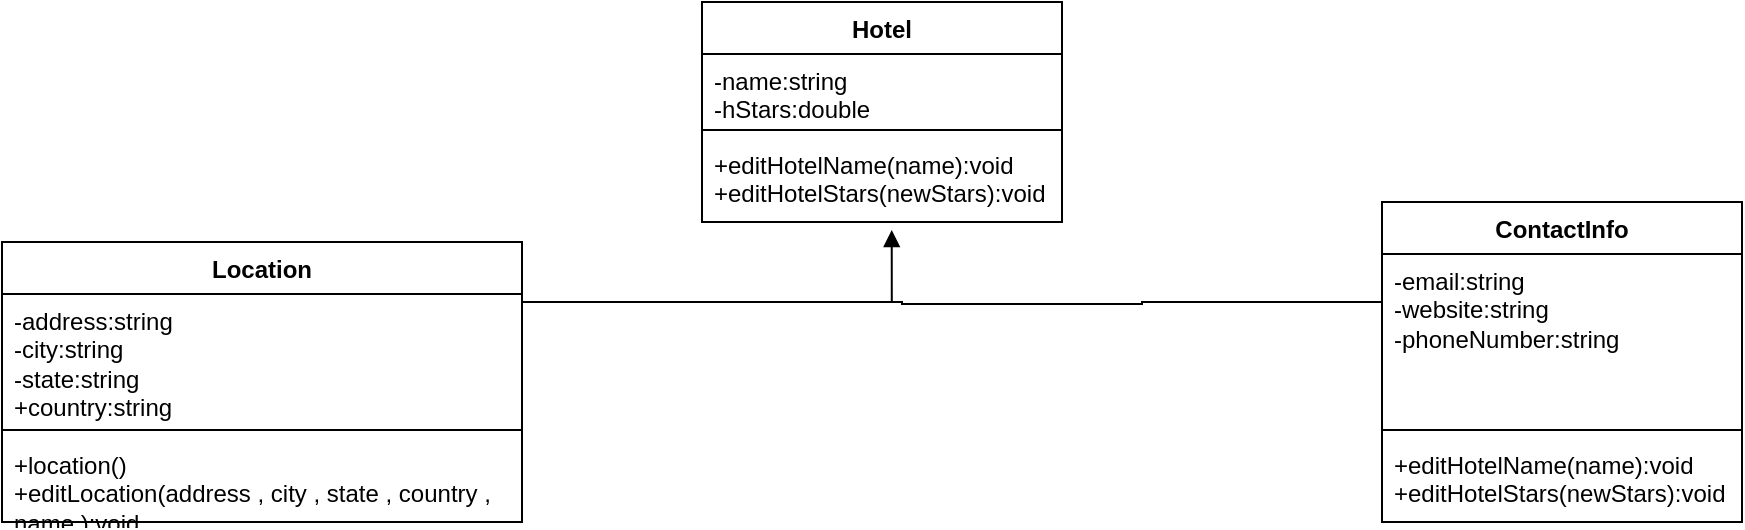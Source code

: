 <mxfile version="24.7.17">
  <diagram id="C5RBs43oDa-KdzZeNtuy" name="Page-1">
    <mxGraphModel dx="1647" dy="408" grid="1" gridSize="10" guides="1" tooltips="1" connect="1" arrows="1" fold="1" page="1" pageScale="1" pageWidth="827" pageHeight="1169" math="0" shadow="0">
      <root>
        <mxCell id="WIyWlLk6GJQsqaUBKTNV-0" />
        <mxCell id="WIyWlLk6GJQsqaUBKTNV-1" parent="WIyWlLk6GJQsqaUBKTNV-0" />
        <mxCell id="yHrM_yajXBEPBqZugzBF-0" value="Hotel" style="swimlane;fontStyle=1;align=center;verticalAlign=top;childLayout=stackLayout;horizontal=1;startSize=26;horizontalStack=0;resizeParent=1;resizeParentMax=0;resizeLast=0;collapsible=1;marginBottom=0;whiteSpace=wrap;html=1;" vertex="1" parent="WIyWlLk6GJQsqaUBKTNV-1">
          <mxGeometry x="290" y="40" width="180" height="110" as="geometry" />
        </mxCell>
        <mxCell id="yHrM_yajXBEPBqZugzBF-1" value="-name:string&lt;div&gt;-hStars:double&lt;/div&gt;&lt;div&gt;&lt;div&gt;&lt;br&gt;&lt;/div&gt;&lt;/div&gt;" style="text;strokeColor=none;fillColor=none;align=left;verticalAlign=top;spacingLeft=4;spacingRight=4;overflow=hidden;rotatable=0;points=[[0,0.5],[1,0.5]];portConstraint=eastwest;whiteSpace=wrap;html=1;" vertex="1" parent="yHrM_yajXBEPBqZugzBF-0">
          <mxGeometry y="26" width="180" height="34" as="geometry" />
        </mxCell>
        <mxCell id="yHrM_yajXBEPBqZugzBF-2" value="" style="line;strokeWidth=1;fillColor=none;align=left;verticalAlign=middle;spacingTop=-1;spacingLeft=3;spacingRight=3;rotatable=0;labelPosition=right;points=[];portConstraint=eastwest;strokeColor=inherit;" vertex="1" parent="yHrM_yajXBEPBqZugzBF-0">
          <mxGeometry y="60" width="180" height="8" as="geometry" />
        </mxCell>
        <mxCell id="yHrM_yajXBEPBqZugzBF-3" value="+editHotelName(name):void&lt;div&gt;+editHotelStars(newStars):void&lt;/div&gt;" style="text;strokeColor=none;fillColor=none;align=left;verticalAlign=top;spacingLeft=4;spacingRight=4;overflow=hidden;rotatable=0;points=[[0,0.5],[1,0.5]];portConstraint=eastwest;whiteSpace=wrap;html=1;" vertex="1" parent="yHrM_yajXBEPBqZugzBF-0">
          <mxGeometry y="68" width="180" height="42" as="geometry" />
        </mxCell>
        <mxCell id="yHrM_yajXBEPBqZugzBF-4" value="Location" style="swimlane;fontStyle=1;align=center;verticalAlign=top;childLayout=stackLayout;horizontal=1;startSize=26;horizontalStack=0;resizeParent=1;resizeParentMax=0;resizeLast=0;collapsible=1;marginBottom=0;whiteSpace=wrap;html=1;" vertex="1" parent="WIyWlLk6GJQsqaUBKTNV-1">
          <mxGeometry x="-60" y="160" width="260" height="140" as="geometry" />
        </mxCell>
        <mxCell id="yHrM_yajXBEPBqZugzBF-5" value="&lt;div&gt;&lt;div&gt;-address:string&lt;/div&gt;&lt;/div&gt;&lt;div&gt;-city:string&lt;/div&gt;&lt;div&gt;-state:string&lt;/div&gt;&lt;div&gt;+country:string&lt;/div&gt;" style="text;strokeColor=none;fillColor=none;align=left;verticalAlign=top;spacingLeft=4;spacingRight=4;overflow=hidden;rotatable=0;points=[[0,0.5],[1,0.5]];portConstraint=eastwest;whiteSpace=wrap;html=1;" vertex="1" parent="yHrM_yajXBEPBqZugzBF-4">
          <mxGeometry y="26" width="260" height="64" as="geometry" />
        </mxCell>
        <mxCell id="yHrM_yajXBEPBqZugzBF-6" value="" style="line;strokeWidth=1;fillColor=none;align=left;verticalAlign=middle;spacingTop=-1;spacingLeft=3;spacingRight=3;rotatable=0;labelPosition=right;points=[];portConstraint=eastwest;strokeColor=inherit;" vertex="1" parent="yHrM_yajXBEPBqZugzBF-4">
          <mxGeometry y="90" width="260" height="8" as="geometry" />
        </mxCell>
        <mxCell id="yHrM_yajXBEPBqZugzBF-7" value="&lt;div&gt;+location()&lt;/div&gt;+editLocation(address , city , state , country , name ):void" style="text;strokeColor=none;fillColor=none;align=left;verticalAlign=top;spacingLeft=4;spacingRight=4;overflow=hidden;rotatable=0;points=[[0,0.5],[1,0.5]];portConstraint=eastwest;whiteSpace=wrap;html=1;" vertex="1" parent="yHrM_yajXBEPBqZugzBF-4">
          <mxGeometry y="98" width="260" height="42" as="geometry" />
        </mxCell>
        <mxCell id="yHrM_yajXBEPBqZugzBF-8" style="edgeStyle=orthogonalEdgeStyle;rounded=0;orthogonalLoop=1;jettySize=auto;html=1;entryX=0.527;entryY=1.095;entryDx=0;entryDy=0;entryPerimeter=0;endArrow=block;endFill=1;" edge="1" parent="WIyWlLk6GJQsqaUBKTNV-1" source="yHrM_yajXBEPBqZugzBF-4" target="yHrM_yajXBEPBqZugzBF-3">
          <mxGeometry relative="1" as="geometry">
            <Array as="points">
              <mxPoint x="240" y="190" />
              <mxPoint x="385" y="190" />
            </Array>
          </mxGeometry>
        </mxCell>
        <mxCell id="yHrM_yajXBEPBqZugzBF-17" style="edgeStyle=orthogonalEdgeStyle;rounded=0;orthogonalLoop=1;jettySize=auto;html=1;endArrow=none;endFill=0;" edge="1" parent="WIyWlLk6GJQsqaUBKTNV-1" source="yHrM_yajXBEPBqZugzBF-13">
          <mxGeometry relative="1" as="geometry">
            <mxPoint x="380" y="190" as="targetPoint" />
            <Array as="points">
              <mxPoint x="510" y="190" />
              <mxPoint x="510" y="191" />
              <mxPoint x="390" y="191" />
            </Array>
          </mxGeometry>
        </mxCell>
        <mxCell id="yHrM_yajXBEPBqZugzBF-13" value="ContactInfo" style="swimlane;fontStyle=1;align=center;verticalAlign=top;childLayout=stackLayout;horizontal=1;startSize=26;horizontalStack=0;resizeParent=1;resizeParentMax=0;resizeLast=0;collapsible=1;marginBottom=0;whiteSpace=wrap;html=1;" vertex="1" parent="WIyWlLk6GJQsqaUBKTNV-1">
          <mxGeometry x="630" y="140" width="180" height="160" as="geometry" />
        </mxCell>
        <mxCell id="yHrM_yajXBEPBqZugzBF-14" value="&lt;div&gt;&lt;div&gt;-email:string&lt;/div&gt;&lt;/div&gt;&lt;div&gt;-website:string&lt;/div&gt;&lt;div&gt;-phoneNumber:string&amp;nbsp;&lt;/div&gt;&lt;div&gt;&lt;br&gt;&lt;/div&gt;" style="text;strokeColor=none;fillColor=none;align=left;verticalAlign=top;spacingLeft=4;spacingRight=4;overflow=hidden;rotatable=0;points=[[0,0.5],[1,0.5]];portConstraint=eastwest;whiteSpace=wrap;html=1;" vertex="1" parent="yHrM_yajXBEPBqZugzBF-13">
          <mxGeometry y="26" width="180" height="84" as="geometry" />
        </mxCell>
        <mxCell id="yHrM_yajXBEPBqZugzBF-15" value="" style="line;strokeWidth=1;fillColor=none;align=left;verticalAlign=middle;spacingTop=-1;spacingLeft=3;spacingRight=3;rotatable=0;labelPosition=right;points=[];portConstraint=eastwest;strokeColor=inherit;" vertex="1" parent="yHrM_yajXBEPBqZugzBF-13">
          <mxGeometry y="110" width="180" height="8" as="geometry" />
        </mxCell>
        <mxCell id="yHrM_yajXBEPBqZugzBF-16" value="+editHotelName(name):void&lt;div&gt;+editHotelStars(newStars):void&lt;/div&gt;" style="text;strokeColor=none;fillColor=none;align=left;verticalAlign=top;spacingLeft=4;spacingRight=4;overflow=hidden;rotatable=0;points=[[0,0.5],[1,0.5]];portConstraint=eastwest;whiteSpace=wrap;html=1;" vertex="1" parent="yHrM_yajXBEPBqZugzBF-13">
          <mxGeometry y="118" width="180" height="42" as="geometry" />
        </mxCell>
      </root>
    </mxGraphModel>
  </diagram>
</mxfile>

